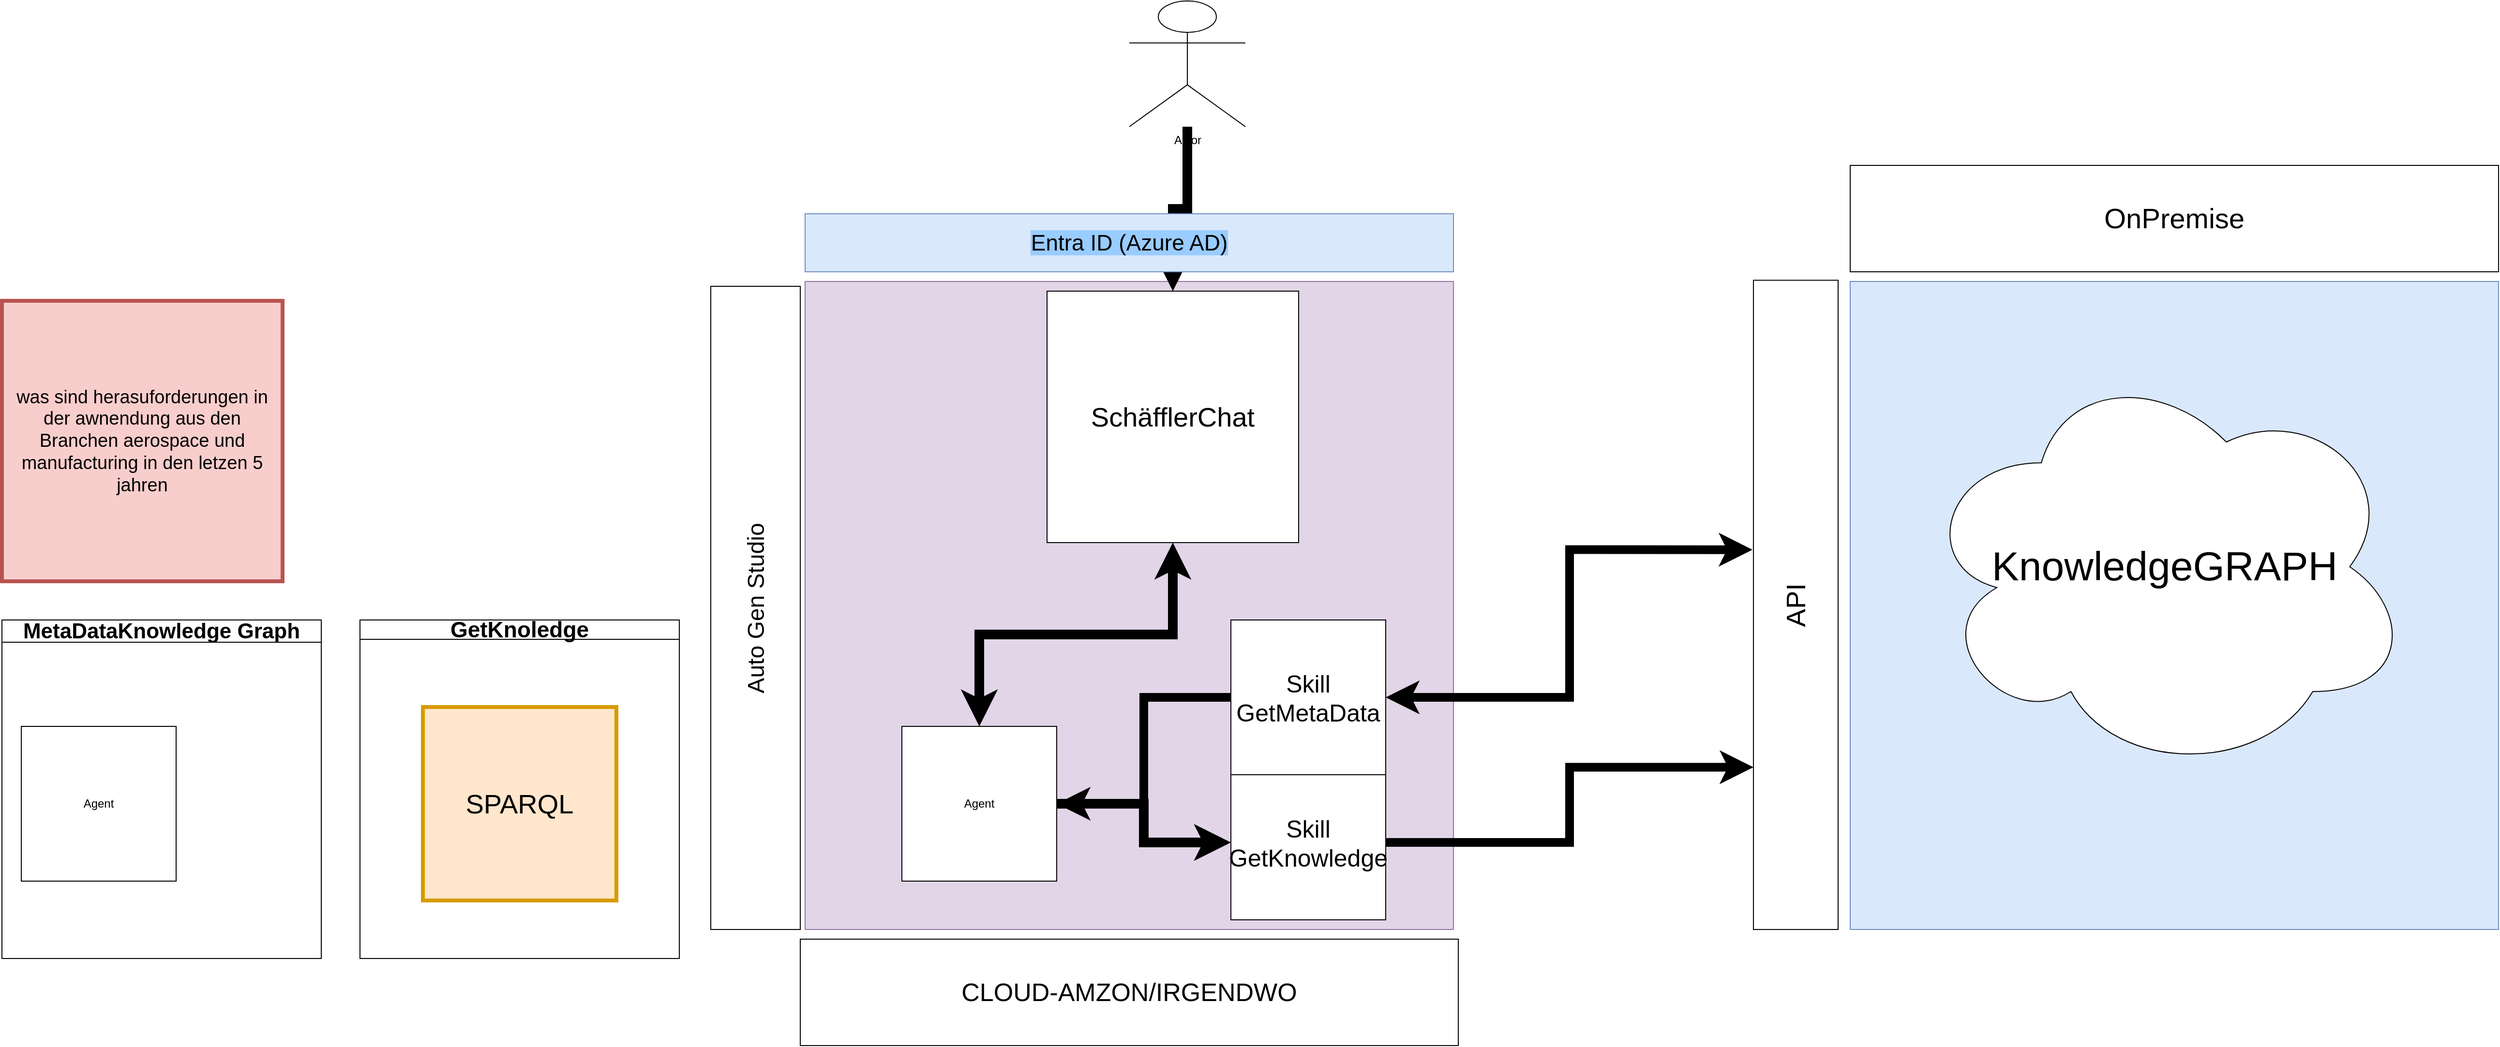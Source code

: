 <mxfile version="22.1.21" type="github">
  <diagram name="Seite-1" id="AbF66Z4FqYIoqUWiEQG1">
    <mxGraphModel dx="4134" dy="1846" grid="1" gridSize="10" guides="1" tooltips="1" connect="1" arrows="1" fold="1" page="1" pageScale="1" pageWidth="850" pageHeight="1100" math="0" shadow="0">
      <root>
        <mxCell id="0" />
        <mxCell id="1" parent="0" />
        <mxCell id="X_FHZQJDd6L3vYlnp2Od-12" value="" style="whiteSpace=wrap;html=1;aspect=fixed;fillColor=#dae8fc;strokeColor=#6c8ebf;" vertex="1" parent="1">
          <mxGeometry x="1110" y="310" width="670" height="670" as="geometry" />
        </mxCell>
        <mxCell id="X_FHZQJDd6L3vYlnp2Od-11" value="" style="whiteSpace=wrap;html=1;aspect=fixed;fillColor=#e1d5e7;strokeColor=#9673a6;" vertex="1" parent="1">
          <mxGeometry x="30" y="310" width="670" height="670" as="geometry" />
        </mxCell>
        <mxCell id="X_FHZQJDd6L3vYlnp2Od-10" style="edgeStyle=orthogonalEdgeStyle;rounded=0;orthogonalLoop=1;jettySize=auto;html=1;entryX=0.5;entryY=0;entryDx=0;entryDy=0;startArrow=classic;startFill=1;strokeWidth=10;" edge="1" parent="1" source="X_FHZQJDd6L3vYlnp2Od-1" target="X_FHZQJDd6L3vYlnp2Od-15">
          <mxGeometry relative="1" as="geometry" />
        </mxCell>
        <mxCell id="X_FHZQJDd6L3vYlnp2Od-1" value="&lt;font style=&quot;font-size: 28px;&quot;&gt;SchäfflerChat&lt;/font&gt;" style="whiteSpace=wrap;html=1;aspect=fixed;" vertex="1" parent="1">
          <mxGeometry x="280" y="320" width="260" height="260" as="geometry" />
        </mxCell>
        <mxCell id="X_FHZQJDd6L3vYlnp2Od-9" style="edgeStyle=orthogonalEdgeStyle;rounded=0;orthogonalLoop=1;jettySize=auto;html=1;strokeWidth=10;" edge="1" parent="1" source="X_FHZQJDd6L3vYlnp2Od-2" target="X_FHZQJDd6L3vYlnp2Od-1">
          <mxGeometry relative="1" as="geometry" />
        </mxCell>
        <mxCell id="X_FHZQJDd6L3vYlnp2Od-2" value="Actor" style="shape=umlActor;verticalLabelPosition=bottom;verticalAlign=top;html=1;outlineConnect=0;" vertex="1" parent="1">
          <mxGeometry x="365" y="20" width="120" height="130" as="geometry" />
        </mxCell>
        <mxCell id="X_FHZQJDd6L3vYlnp2Od-34" style="edgeStyle=orthogonalEdgeStyle;rounded=0;orthogonalLoop=1;jettySize=auto;html=1;entryX=0.25;entryY=0;entryDx=0;entryDy=0;strokeWidth=9;" edge="1" parent="1" source="X_FHZQJDd6L3vYlnp2Od-3" target="X_FHZQJDd6L3vYlnp2Od-33">
          <mxGeometry relative="1" as="geometry" />
        </mxCell>
        <mxCell id="X_FHZQJDd6L3vYlnp2Od-3" value="&lt;div style=&quot;font-size: 25px;&quot;&gt;&lt;font style=&quot;font-size: 25px;&quot;&gt;Skill&lt;/font&gt;&lt;/div&gt;&lt;div style=&quot;font-size: 25px;&quot;&gt;&lt;font style=&quot;font-size: 25px;&quot;&gt;GetKnowledge&lt;font style=&quot;font-size: 25px;&quot;&gt;&lt;br&gt;&lt;/font&gt;&lt;/font&gt;&lt;/div&gt;" style="whiteSpace=wrap;html=1;aspect=fixed;" vertex="1" parent="1">
          <mxGeometry x="470" y="810" width="160" height="160" as="geometry" />
        </mxCell>
        <mxCell id="X_FHZQJDd6L3vYlnp2Od-4" value="&lt;font style=&quot;font-size: 42px;&quot;&gt;KnowledgeGRAPH&lt;/font&gt;" style="ellipse;shape=cloud;whiteSpace=wrap;html=1;" vertex="1" parent="1">
          <mxGeometry x="1180" y="390" width="510" height="430" as="geometry" />
        </mxCell>
        <mxCell id="X_FHZQJDd6L3vYlnp2Od-13" value="&lt;font style=&quot;font-size: 29px;&quot;&gt;OnPremise&lt;/font&gt;" style="rounded=0;whiteSpace=wrap;html=1;" vertex="1" parent="1">
          <mxGeometry x="1110" y="190" width="670" height="110" as="geometry" />
        </mxCell>
        <mxCell id="X_FHZQJDd6L3vYlnp2Od-14" value="&lt;font style=&quot;font-size: 26px;&quot;&gt;CLOUD-AMZON/IRGENDWO&lt;/font&gt;" style="rounded=0;whiteSpace=wrap;html=1;" vertex="1" parent="1">
          <mxGeometry x="25" y="990" width="680" height="110" as="geometry" />
        </mxCell>
        <mxCell id="X_FHZQJDd6L3vYlnp2Od-16" style="edgeStyle=orthogonalEdgeStyle;rounded=0;orthogonalLoop=1;jettySize=auto;html=1;strokeWidth=10;" edge="1" parent="1" source="X_FHZQJDd6L3vYlnp2Od-15" target="X_FHZQJDd6L3vYlnp2Od-3">
          <mxGeometry relative="1" as="geometry" />
        </mxCell>
        <mxCell id="X_FHZQJDd6L3vYlnp2Od-15" value="Agent" style="whiteSpace=wrap;html=1;aspect=fixed;" vertex="1" parent="1">
          <mxGeometry x="130" y="770" width="160" height="160" as="geometry" />
        </mxCell>
        <mxCell id="X_FHZQJDd6L3vYlnp2Od-17" value="&lt;font style=&quot;font-size: 19px;&quot;&gt;was sind herasuforderungen in der awnendung aus den Branchen aerospace und manufacturing in den letzen 5 jahren&lt;/font&gt;" style="whiteSpace=wrap;html=1;aspect=fixed;fillColor=#f8cecc;strokeColor=#b85450;strokeWidth=4;" vertex="1" parent="1">
          <mxGeometry x="-800" y="330" width="290" height="290" as="geometry" />
        </mxCell>
        <mxCell id="X_FHZQJDd6L3vYlnp2Od-20" value="&lt;font style=&quot;font-size: 22px;&quot;&gt;MetaDataKnowledge Graph&lt;br&gt;&lt;/font&gt;" style="swimlane;whiteSpace=wrap;html=1;" vertex="1" parent="1">
          <mxGeometry x="-800" y="660" width="330" height="350" as="geometry" />
        </mxCell>
        <mxCell id="X_FHZQJDd6L3vYlnp2Od-18" value="Agent" style="whiteSpace=wrap;html=1;aspect=fixed;" vertex="1" parent="X_FHZQJDd6L3vYlnp2Od-20">
          <mxGeometry x="20" y="110" width="160" height="160" as="geometry" />
        </mxCell>
        <mxCell id="X_FHZQJDd6L3vYlnp2Od-29" style="edgeStyle=orthogonalEdgeStyle;rounded=0;orthogonalLoop=1;jettySize=auto;html=1;entryX=1;entryY=0.5;entryDx=0;entryDy=0;strokeWidth=9;" edge="1" parent="1" source="X_FHZQJDd6L3vYlnp2Od-21" target="X_FHZQJDd6L3vYlnp2Od-15">
          <mxGeometry relative="1" as="geometry" />
        </mxCell>
        <mxCell id="X_FHZQJDd6L3vYlnp2Od-21" value="&lt;div style=&quot;font-size: 25px;&quot;&gt;&lt;font style=&quot;font-size: 25px;&quot;&gt;Skill&lt;/font&gt;&lt;/div&gt;&lt;div style=&quot;font-size: 25px;&quot;&gt;&lt;font style=&quot;font-size: 25px;&quot;&gt;GetMetaData&lt;font style=&quot;font-size: 25px;&quot;&gt;&lt;br&gt;&lt;/font&gt;&lt;/font&gt;&lt;/div&gt;" style="whiteSpace=wrap;html=1;aspect=fixed;" vertex="1" parent="1">
          <mxGeometry x="470" y="660" width="160" height="160" as="geometry" />
        </mxCell>
        <mxCell id="X_FHZQJDd6L3vYlnp2Od-22" value="&lt;font style=&quot;font-size: 23px;&quot;&gt;GetKnoledge&lt;/font&gt;" style="swimlane;whiteSpace=wrap;html=1;startSize=20;" vertex="1" parent="1">
          <mxGeometry x="-430" y="660" width="330" height="350" as="geometry" />
        </mxCell>
        <mxCell id="X_FHZQJDd6L3vYlnp2Od-19" value="&lt;font style=&quot;font-size: 28px;&quot;&gt;SPARQL&lt;/font&gt;" style="whiteSpace=wrap;html=1;aspect=fixed;fillColor=#ffe6cc;strokeColor=#d79b00;strokeWidth=4;" vertex="1" parent="X_FHZQJDd6L3vYlnp2Od-22">
          <mxGeometry x="65" y="90" width="200" height="200" as="geometry" />
        </mxCell>
        <mxCell id="X_FHZQJDd6L3vYlnp2Od-28" value="&lt;font style=&quot;font-size: 23px;&quot;&gt;&lt;span style=&quot;background-color: rgb(153, 204, 255);&quot;&gt;Entra ID (Azure AD)&lt;/span&gt;&lt;br&gt;&lt;/font&gt;" style="rounded=0;whiteSpace=wrap;html=1;fillColor=#dae8fc;strokeColor=#6c8ebf;" vertex="1" parent="1">
          <mxGeometry x="30" y="240" width="670" height="60" as="geometry" />
        </mxCell>
        <mxCell id="X_FHZQJDd6L3vYlnp2Od-30" value="&lt;font style=&quot;font-size: 24px;&quot;&gt;Auto Gen Studio&lt;br&gt;&lt;/font&gt;" style="rounded=0;whiteSpace=wrap;html=1;rotation=-90;" vertex="1" parent="1">
          <mxGeometry x="-353.75" y="601.25" width="665" height="92.5" as="geometry" />
        </mxCell>
        <mxCell id="X_FHZQJDd6L3vYlnp2Od-31" style="edgeStyle=orthogonalEdgeStyle;rounded=0;orthogonalLoop=1;jettySize=auto;html=1;entryX=0.585;entryY=-0.011;entryDx=0;entryDy=0;entryPerimeter=0;strokeWidth=9;startArrow=classic;startFill=1;" edge="1" parent="1" source="X_FHZQJDd6L3vYlnp2Od-21" target="X_FHZQJDd6L3vYlnp2Od-33">
          <mxGeometry relative="1" as="geometry" />
        </mxCell>
        <mxCell id="X_FHZQJDd6L3vYlnp2Od-33" value="&lt;font style=&quot;font-size: 28px;&quot;&gt;API&lt;/font&gt;" style="rounded=0;whiteSpace=wrap;html=1;rotation=-90;" vertex="1" parent="1">
          <mxGeometry x="718.13" y="600.63" width="671.25" height="87.5" as="geometry" />
        </mxCell>
      </root>
    </mxGraphModel>
  </diagram>
</mxfile>

